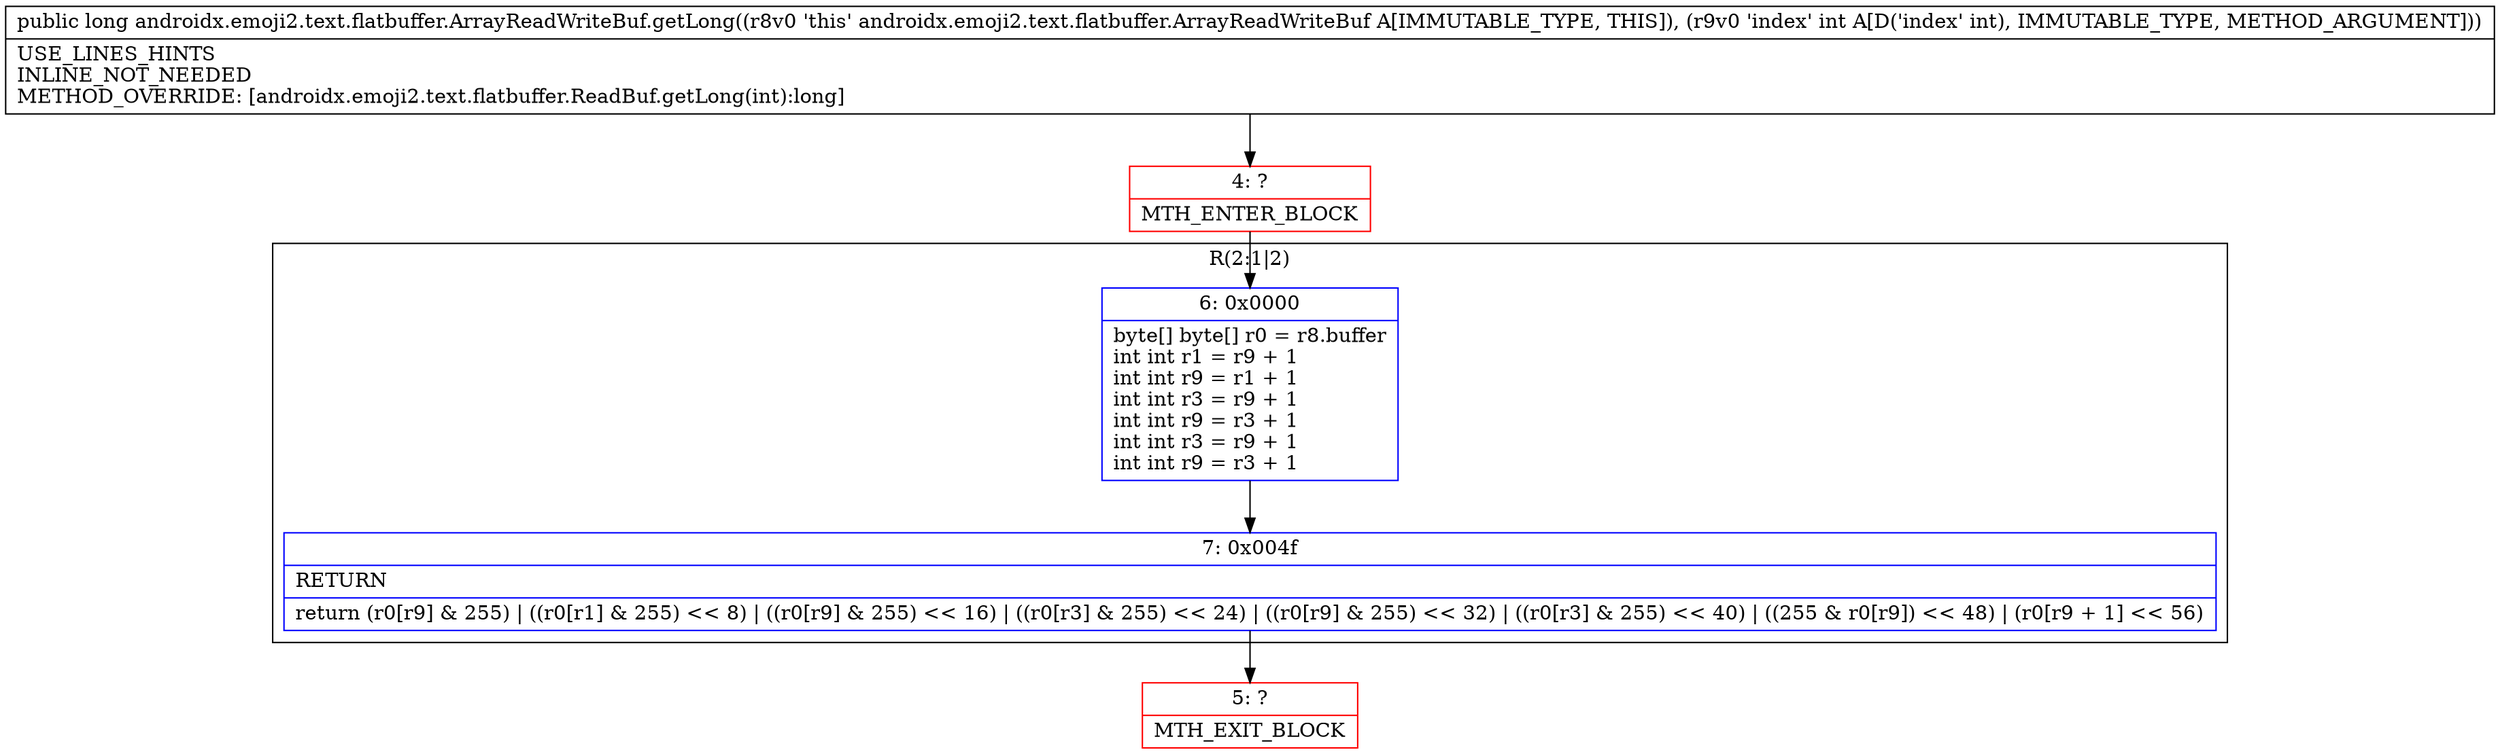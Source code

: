 digraph "CFG forandroidx.emoji2.text.flatbuffer.ArrayReadWriteBuf.getLong(I)J" {
subgraph cluster_Region_1886986521 {
label = "R(2:1|2)";
node [shape=record,color=blue];
Node_6 [shape=record,label="{6\:\ 0x0000|byte[] byte[] r0 = r8.buffer\lint int r1 = r9 + 1\lint int r9 = r1 + 1\lint int r3 = r9 + 1\lint int r9 = r3 + 1\lint int r3 = r9 + 1\lint int r9 = r3 + 1\l}"];
Node_7 [shape=record,label="{7\:\ 0x004f|RETURN\l|return (r0[r9] & 255) \| ((r0[r1] & 255) \<\< 8) \| ((r0[r9] & 255) \<\< 16) \| ((r0[r3] & 255) \<\< 24) \| ((r0[r9] & 255) \<\< 32) \| ((r0[r3] & 255) \<\< 40) \| ((255 & r0[r9]) \<\< 48) \| (r0[r9 + 1] \<\< 56)\l}"];
}
Node_4 [shape=record,color=red,label="{4\:\ ?|MTH_ENTER_BLOCK\l}"];
Node_5 [shape=record,color=red,label="{5\:\ ?|MTH_EXIT_BLOCK\l}"];
MethodNode[shape=record,label="{public long androidx.emoji2.text.flatbuffer.ArrayReadWriteBuf.getLong((r8v0 'this' androidx.emoji2.text.flatbuffer.ArrayReadWriteBuf A[IMMUTABLE_TYPE, THIS]), (r9v0 'index' int A[D('index' int), IMMUTABLE_TYPE, METHOD_ARGUMENT]))  | USE_LINES_HINTS\lINLINE_NOT_NEEDED\lMETHOD_OVERRIDE: [androidx.emoji2.text.flatbuffer.ReadBuf.getLong(int):long]\l}"];
MethodNode -> Node_4;Node_6 -> Node_7;
Node_7 -> Node_5;
Node_4 -> Node_6;
}

